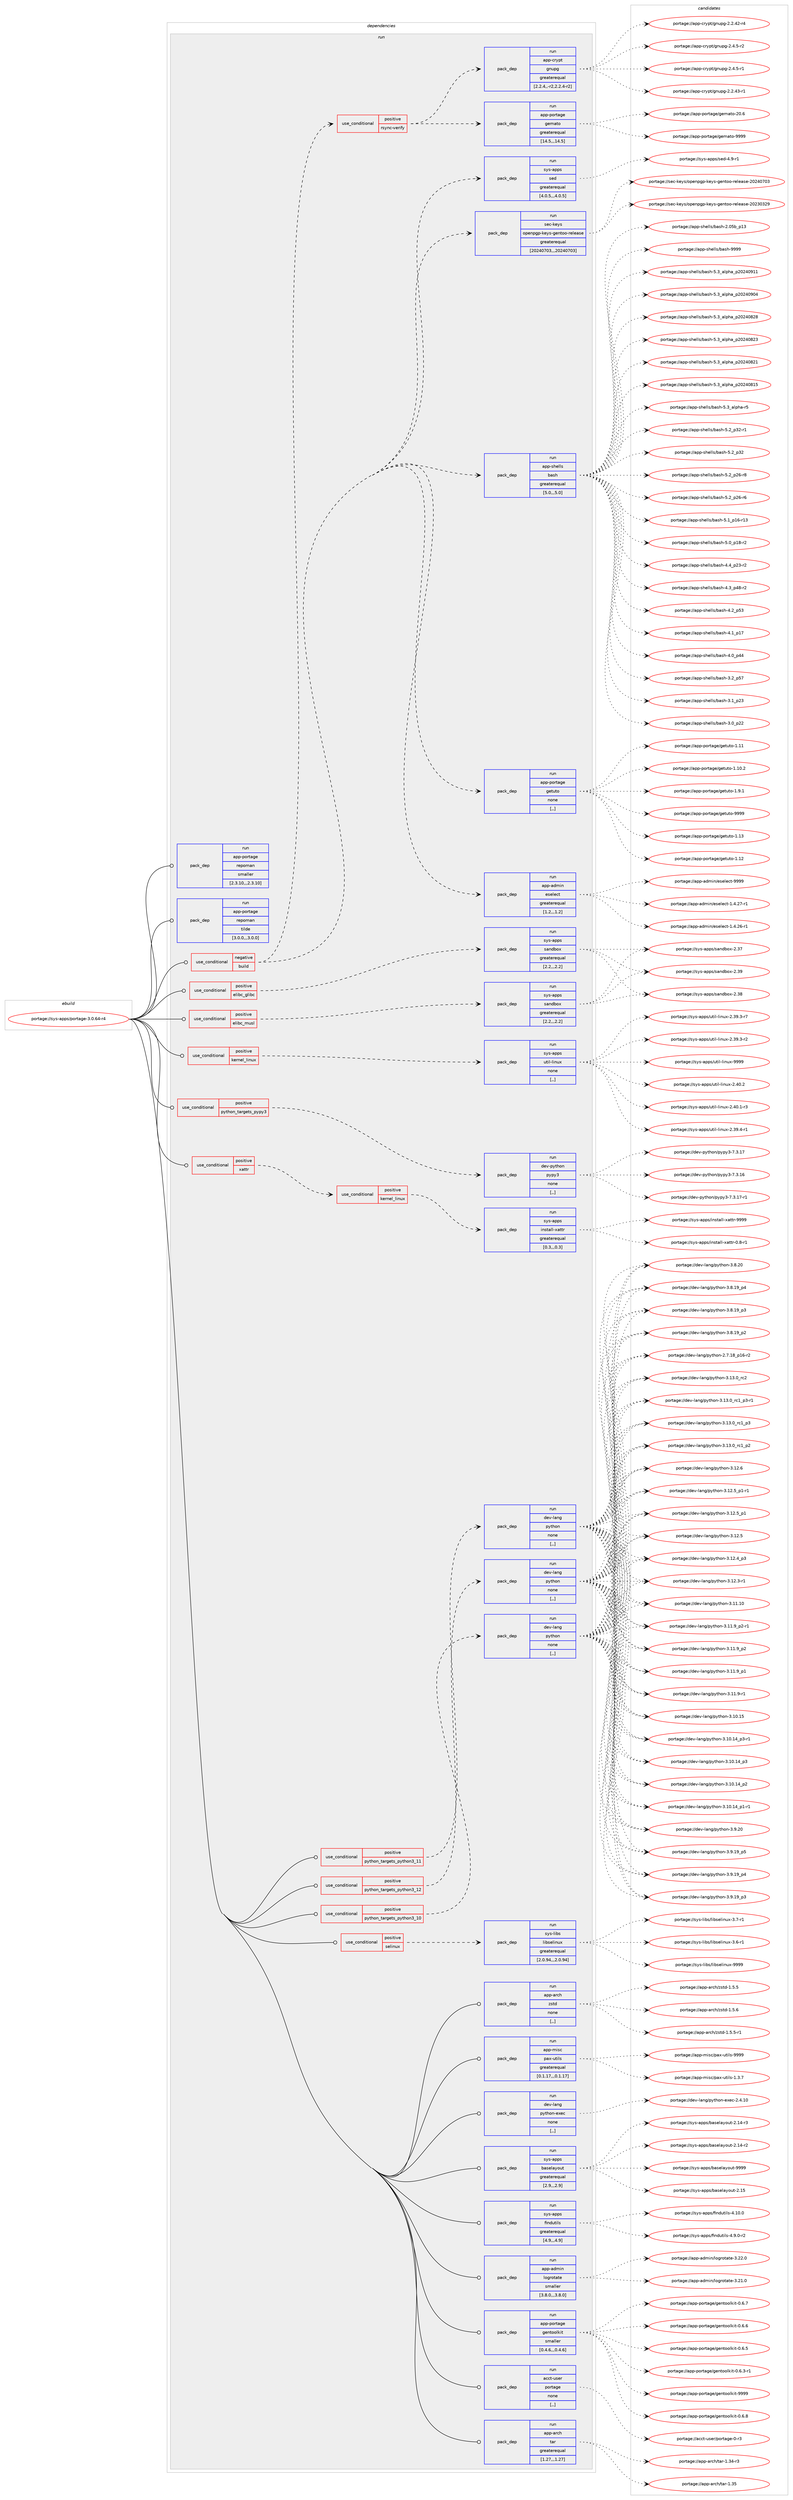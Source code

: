 digraph prolog {

# *************
# Graph options
# *************

newrank=true;
concentrate=true;
compound=true;
graph [rankdir=LR,fontname=Helvetica,fontsize=10,ranksep=1.5];#, ranksep=2.5, nodesep=0.2];
edge  [arrowhead=vee];
node  [fontname=Helvetica,fontsize=10];

# **********
# The ebuild
# **********

subgraph cluster_leftcol {
color=gray;
label=<<i>ebuild</i>>;
id [label="portage://sys-apps/portage-3.0.64-r4", color=red, width=4, href="../sys-apps/portage-3.0.64-r4.svg"];
}

# ****************
# The dependencies
# ****************

subgraph cluster_midcol {
color=gray;
label=<<i>dependencies</i>>;
subgraph cluster_compile {
fillcolor="#eeeeee";
style=filled;
label=<<i>compile</i>>;
}
subgraph cluster_compileandrun {
fillcolor="#eeeeee";
style=filled;
label=<<i>compile and run</i>>;
}
subgraph cluster_run {
fillcolor="#eeeeee";
style=filled;
label=<<i>run</i>>;
subgraph cond7018 {
dependency18655 [label=<<TABLE BORDER="0" CELLBORDER="1" CELLSPACING="0" CELLPADDING="4"><TR><TD ROWSPAN="3" CELLPADDING="10">use_conditional</TD></TR><TR><TD>negative</TD></TR><TR><TD>build</TD></TR></TABLE>>, shape=none, color=red];
subgraph pack11574 {
dependency18656 [label=<<TABLE BORDER="0" CELLBORDER="1" CELLSPACING="0" CELLPADDING="4" WIDTH="220"><TR><TD ROWSPAN="6" CELLPADDING="30">pack_dep</TD></TR><TR><TD WIDTH="110">run</TD></TR><TR><TD>app-admin</TD></TR><TR><TD>eselect</TD></TR><TR><TD>greaterequal</TD></TR><TR><TD>[1.2,,,1.2]</TD></TR></TABLE>>, shape=none, color=blue];
}
dependency18655:e -> dependency18656:w [weight=20,style="dashed",arrowhead="vee"];
subgraph pack11575 {
dependency18657 [label=<<TABLE BORDER="0" CELLBORDER="1" CELLSPACING="0" CELLPADDING="4" WIDTH="220"><TR><TD ROWSPAN="6" CELLPADDING="30">pack_dep</TD></TR><TR><TD WIDTH="110">run</TD></TR><TR><TD>app-portage</TD></TR><TR><TD>getuto</TD></TR><TR><TD>none</TD></TR><TR><TD>[,,]</TD></TR></TABLE>>, shape=none, color=blue];
}
dependency18655:e -> dependency18657:w [weight=20,style="dashed",arrowhead="vee"];
subgraph pack11576 {
dependency18658 [label=<<TABLE BORDER="0" CELLBORDER="1" CELLSPACING="0" CELLPADDING="4" WIDTH="220"><TR><TD ROWSPAN="6" CELLPADDING="30">pack_dep</TD></TR><TR><TD WIDTH="110">run</TD></TR><TR><TD>app-shells</TD></TR><TR><TD>bash</TD></TR><TR><TD>greaterequal</TD></TR><TR><TD>[5.0,,,5.0]</TD></TR></TABLE>>, shape=none, color=blue];
}
dependency18655:e -> dependency18658:w [weight=20,style="dashed",arrowhead="vee"];
subgraph pack11577 {
dependency18659 [label=<<TABLE BORDER="0" CELLBORDER="1" CELLSPACING="0" CELLPADDING="4" WIDTH="220"><TR><TD ROWSPAN="6" CELLPADDING="30">pack_dep</TD></TR><TR><TD WIDTH="110">run</TD></TR><TR><TD>sec-keys</TD></TR><TR><TD>openpgp-keys-gentoo-release</TD></TR><TR><TD>greaterequal</TD></TR><TR><TD>[20240703,,,20240703]</TD></TR></TABLE>>, shape=none, color=blue];
}
dependency18655:e -> dependency18659:w [weight=20,style="dashed",arrowhead="vee"];
subgraph pack11578 {
dependency18660 [label=<<TABLE BORDER="0" CELLBORDER="1" CELLSPACING="0" CELLPADDING="4" WIDTH="220"><TR><TD ROWSPAN="6" CELLPADDING="30">pack_dep</TD></TR><TR><TD WIDTH="110">run</TD></TR><TR><TD>sys-apps</TD></TR><TR><TD>sed</TD></TR><TR><TD>greaterequal</TD></TR><TR><TD>[4.0.5,,,4.0.5]</TD></TR></TABLE>>, shape=none, color=blue];
}
dependency18655:e -> dependency18660:w [weight=20,style="dashed",arrowhead="vee"];
subgraph cond7019 {
dependency18661 [label=<<TABLE BORDER="0" CELLBORDER="1" CELLSPACING="0" CELLPADDING="4"><TR><TD ROWSPAN="3" CELLPADDING="10">use_conditional</TD></TR><TR><TD>positive</TD></TR><TR><TD>rsync-verify</TD></TR></TABLE>>, shape=none, color=red];
subgraph pack11579 {
dependency18662 [label=<<TABLE BORDER="0" CELLBORDER="1" CELLSPACING="0" CELLPADDING="4" WIDTH="220"><TR><TD ROWSPAN="6" CELLPADDING="30">pack_dep</TD></TR><TR><TD WIDTH="110">run</TD></TR><TR><TD>app-crypt</TD></TR><TR><TD>gnupg</TD></TR><TR><TD>greaterequal</TD></TR><TR><TD>[2.2.4,,-r2,2.2.4-r2]</TD></TR></TABLE>>, shape=none, color=blue];
}
dependency18661:e -> dependency18662:w [weight=20,style="dashed",arrowhead="vee"];
subgraph pack11580 {
dependency18663 [label=<<TABLE BORDER="0" CELLBORDER="1" CELLSPACING="0" CELLPADDING="4" WIDTH="220"><TR><TD ROWSPAN="6" CELLPADDING="30">pack_dep</TD></TR><TR><TD WIDTH="110">run</TD></TR><TR><TD>app-portage</TD></TR><TR><TD>gemato</TD></TR><TR><TD>greaterequal</TD></TR><TR><TD>[14.5,,,14.5]</TD></TR></TABLE>>, shape=none, color=blue];
}
dependency18661:e -> dependency18663:w [weight=20,style="dashed",arrowhead="vee"];
}
dependency18655:e -> dependency18661:w [weight=20,style="dashed",arrowhead="vee"];
}
id:e -> dependency18655:w [weight=20,style="solid",arrowhead="odot"];
subgraph cond7020 {
dependency18664 [label=<<TABLE BORDER="0" CELLBORDER="1" CELLSPACING="0" CELLPADDING="4"><TR><TD ROWSPAN="3" CELLPADDING="10">use_conditional</TD></TR><TR><TD>positive</TD></TR><TR><TD>elibc_glibc</TD></TR></TABLE>>, shape=none, color=red];
subgraph pack11581 {
dependency18665 [label=<<TABLE BORDER="0" CELLBORDER="1" CELLSPACING="0" CELLPADDING="4" WIDTH="220"><TR><TD ROWSPAN="6" CELLPADDING="30">pack_dep</TD></TR><TR><TD WIDTH="110">run</TD></TR><TR><TD>sys-apps</TD></TR><TR><TD>sandbox</TD></TR><TR><TD>greaterequal</TD></TR><TR><TD>[2.2,,,2.2]</TD></TR></TABLE>>, shape=none, color=blue];
}
dependency18664:e -> dependency18665:w [weight=20,style="dashed",arrowhead="vee"];
}
id:e -> dependency18664:w [weight=20,style="solid",arrowhead="odot"];
subgraph cond7021 {
dependency18666 [label=<<TABLE BORDER="0" CELLBORDER="1" CELLSPACING="0" CELLPADDING="4"><TR><TD ROWSPAN="3" CELLPADDING="10">use_conditional</TD></TR><TR><TD>positive</TD></TR><TR><TD>elibc_musl</TD></TR></TABLE>>, shape=none, color=red];
subgraph pack11582 {
dependency18667 [label=<<TABLE BORDER="0" CELLBORDER="1" CELLSPACING="0" CELLPADDING="4" WIDTH="220"><TR><TD ROWSPAN="6" CELLPADDING="30">pack_dep</TD></TR><TR><TD WIDTH="110">run</TD></TR><TR><TD>sys-apps</TD></TR><TR><TD>sandbox</TD></TR><TR><TD>greaterequal</TD></TR><TR><TD>[2.2,,,2.2]</TD></TR></TABLE>>, shape=none, color=blue];
}
dependency18666:e -> dependency18667:w [weight=20,style="dashed",arrowhead="vee"];
}
id:e -> dependency18666:w [weight=20,style="solid",arrowhead="odot"];
subgraph cond7022 {
dependency18668 [label=<<TABLE BORDER="0" CELLBORDER="1" CELLSPACING="0" CELLPADDING="4"><TR><TD ROWSPAN="3" CELLPADDING="10">use_conditional</TD></TR><TR><TD>positive</TD></TR><TR><TD>kernel_linux</TD></TR></TABLE>>, shape=none, color=red];
subgraph pack11583 {
dependency18669 [label=<<TABLE BORDER="0" CELLBORDER="1" CELLSPACING="0" CELLPADDING="4" WIDTH="220"><TR><TD ROWSPAN="6" CELLPADDING="30">pack_dep</TD></TR><TR><TD WIDTH="110">run</TD></TR><TR><TD>sys-apps</TD></TR><TR><TD>util-linux</TD></TR><TR><TD>none</TD></TR><TR><TD>[,,]</TD></TR></TABLE>>, shape=none, color=blue];
}
dependency18668:e -> dependency18669:w [weight=20,style="dashed",arrowhead="vee"];
}
id:e -> dependency18668:w [weight=20,style="solid",arrowhead="odot"];
subgraph cond7023 {
dependency18670 [label=<<TABLE BORDER="0" CELLBORDER="1" CELLSPACING="0" CELLPADDING="4"><TR><TD ROWSPAN="3" CELLPADDING="10">use_conditional</TD></TR><TR><TD>positive</TD></TR><TR><TD>python_targets_pypy3</TD></TR></TABLE>>, shape=none, color=red];
subgraph pack11584 {
dependency18671 [label=<<TABLE BORDER="0" CELLBORDER="1" CELLSPACING="0" CELLPADDING="4" WIDTH="220"><TR><TD ROWSPAN="6" CELLPADDING="30">pack_dep</TD></TR><TR><TD WIDTH="110">run</TD></TR><TR><TD>dev-python</TD></TR><TR><TD>pypy3</TD></TR><TR><TD>none</TD></TR><TR><TD>[,,]</TD></TR></TABLE>>, shape=none, color=blue];
}
dependency18670:e -> dependency18671:w [weight=20,style="dashed",arrowhead="vee"];
}
id:e -> dependency18670:w [weight=20,style="solid",arrowhead="odot"];
subgraph cond7024 {
dependency18672 [label=<<TABLE BORDER="0" CELLBORDER="1" CELLSPACING="0" CELLPADDING="4"><TR><TD ROWSPAN="3" CELLPADDING="10">use_conditional</TD></TR><TR><TD>positive</TD></TR><TR><TD>python_targets_python3_10</TD></TR></TABLE>>, shape=none, color=red];
subgraph pack11585 {
dependency18673 [label=<<TABLE BORDER="0" CELLBORDER="1" CELLSPACING="0" CELLPADDING="4" WIDTH="220"><TR><TD ROWSPAN="6" CELLPADDING="30">pack_dep</TD></TR><TR><TD WIDTH="110">run</TD></TR><TR><TD>dev-lang</TD></TR><TR><TD>python</TD></TR><TR><TD>none</TD></TR><TR><TD>[,,]</TD></TR></TABLE>>, shape=none, color=blue];
}
dependency18672:e -> dependency18673:w [weight=20,style="dashed",arrowhead="vee"];
}
id:e -> dependency18672:w [weight=20,style="solid",arrowhead="odot"];
subgraph cond7025 {
dependency18674 [label=<<TABLE BORDER="0" CELLBORDER="1" CELLSPACING="0" CELLPADDING="4"><TR><TD ROWSPAN="3" CELLPADDING="10">use_conditional</TD></TR><TR><TD>positive</TD></TR><TR><TD>python_targets_python3_11</TD></TR></TABLE>>, shape=none, color=red];
subgraph pack11586 {
dependency18675 [label=<<TABLE BORDER="0" CELLBORDER="1" CELLSPACING="0" CELLPADDING="4" WIDTH="220"><TR><TD ROWSPAN="6" CELLPADDING="30">pack_dep</TD></TR><TR><TD WIDTH="110">run</TD></TR><TR><TD>dev-lang</TD></TR><TR><TD>python</TD></TR><TR><TD>none</TD></TR><TR><TD>[,,]</TD></TR></TABLE>>, shape=none, color=blue];
}
dependency18674:e -> dependency18675:w [weight=20,style="dashed",arrowhead="vee"];
}
id:e -> dependency18674:w [weight=20,style="solid",arrowhead="odot"];
subgraph cond7026 {
dependency18676 [label=<<TABLE BORDER="0" CELLBORDER="1" CELLSPACING="0" CELLPADDING="4"><TR><TD ROWSPAN="3" CELLPADDING="10">use_conditional</TD></TR><TR><TD>positive</TD></TR><TR><TD>python_targets_python3_12</TD></TR></TABLE>>, shape=none, color=red];
subgraph pack11587 {
dependency18677 [label=<<TABLE BORDER="0" CELLBORDER="1" CELLSPACING="0" CELLPADDING="4" WIDTH="220"><TR><TD ROWSPAN="6" CELLPADDING="30">pack_dep</TD></TR><TR><TD WIDTH="110">run</TD></TR><TR><TD>dev-lang</TD></TR><TR><TD>python</TD></TR><TR><TD>none</TD></TR><TR><TD>[,,]</TD></TR></TABLE>>, shape=none, color=blue];
}
dependency18676:e -> dependency18677:w [weight=20,style="dashed",arrowhead="vee"];
}
id:e -> dependency18676:w [weight=20,style="solid",arrowhead="odot"];
subgraph cond7027 {
dependency18678 [label=<<TABLE BORDER="0" CELLBORDER="1" CELLSPACING="0" CELLPADDING="4"><TR><TD ROWSPAN="3" CELLPADDING="10">use_conditional</TD></TR><TR><TD>positive</TD></TR><TR><TD>selinux</TD></TR></TABLE>>, shape=none, color=red];
subgraph pack11588 {
dependency18679 [label=<<TABLE BORDER="0" CELLBORDER="1" CELLSPACING="0" CELLPADDING="4" WIDTH="220"><TR><TD ROWSPAN="6" CELLPADDING="30">pack_dep</TD></TR><TR><TD WIDTH="110">run</TD></TR><TR><TD>sys-libs</TD></TR><TR><TD>libselinux</TD></TR><TR><TD>greaterequal</TD></TR><TR><TD>[2.0.94,,,2.0.94]</TD></TR></TABLE>>, shape=none, color=blue];
}
dependency18678:e -> dependency18679:w [weight=20,style="dashed",arrowhead="vee"];
}
id:e -> dependency18678:w [weight=20,style="solid",arrowhead="odot"];
subgraph cond7028 {
dependency18680 [label=<<TABLE BORDER="0" CELLBORDER="1" CELLSPACING="0" CELLPADDING="4"><TR><TD ROWSPAN="3" CELLPADDING="10">use_conditional</TD></TR><TR><TD>positive</TD></TR><TR><TD>xattr</TD></TR></TABLE>>, shape=none, color=red];
subgraph cond7029 {
dependency18681 [label=<<TABLE BORDER="0" CELLBORDER="1" CELLSPACING="0" CELLPADDING="4"><TR><TD ROWSPAN="3" CELLPADDING="10">use_conditional</TD></TR><TR><TD>positive</TD></TR><TR><TD>kernel_linux</TD></TR></TABLE>>, shape=none, color=red];
subgraph pack11589 {
dependency18682 [label=<<TABLE BORDER="0" CELLBORDER="1" CELLSPACING="0" CELLPADDING="4" WIDTH="220"><TR><TD ROWSPAN="6" CELLPADDING="30">pack_dep</TD></TR><TR><TD WIDTH="110">run</TD></TR><TR><TD>sys-apps</TD></TR><TR><TD>install-xattr</TD></TR><TR><TD>greaterequal</TD></TR><TR><TD>[0.3,,,0.3]</TD></TR></TABLE>>, shape=none, color=blue];
}
dependency18681:e -> dependency18682:w [weight=20,style="dashed",arrowhead="vee"];
}
dependency18680:e -> dependency18681:w [weight=20,style="dashed",arrowhead="vee"];
}
id:e -> dependency18680:w [weight=20,style="solid",arrowhead="odot"];
subgraph pack11590 {
dependency18683 [label=<<TABLE BORDER="0" CELLBORDER="1" CELLSPACING="0" CELLPADDING="4" WIDTH="220"><TR><TD ROWSPAN="6" CELLPADDING="30">pack_dep</TD></TR><TR><TD WIDTH="110">run</TD></TR><TR><TD>acct-user</TD></TR><TR><TD>portage</TD></TR><TR><TD>none</TD></TR><TR><TD>[,,]</TD></TR></TABLE>>, shape=none, color=blue];
}
id:e -> dependency18683:w [weight=20,style="solid",arrowhead="odot"];
subgraph pack11591 {
dependency18684 [label=<<TABLE BORDER="0" CELLBORDER="1" CELLSPACING="0" CELLPADDING="4" WIDTH="220"><TR><TD ROWSPAN="6" CELLPADDING="30">pack_dep</TD></TR><TR><TD WIDTH="110">run</TD></TR><TR><TD>app-arch</TD></TR><TR><TD>tar</TD></TR><TR><TD>greaterequal</TD></TR><TR><TD>[1.27,,,1.27]</TD></TR></TABLE>>, shape=none, color=blue];
}
id:e -> dependency18684:w [weight=20,style="solid",arrowhead="odot"];
subgraph pack11592 {
dependency18685 [label=<<TABLE BORDER="0" CELLBORDER="1" CELLSPACING="0" CELLPADDING="4" WIDTH="220"><TR><TD ROWSPAN="6" CELLPADDING="30">pack_dep</TD></TR><TR><TD WIDTH="110">run</TD></TR><TR><TD>app-arch</TD></TR><TR><TD>zstd</TD></TR><TR><TD>none</TD></TR><TR><TD>[,,]</TD></TR></TABLE>>, shape=none, color=blue];
}
id:e -> dependency18685:w [weight=20,style="solid",arrowhead="odot"];
subgraph pack11593 {
dependency18686 [label=<<TABLE BORDER="0" CELLBORDER="1" CELLSPACING="0" CELLPADDING="4" WIDTH="220"><TR><TD ROWSPAN="6" CELLPADDING="30">pack_dep</TD></TR><TR><TD WIDTH="110">run</TD></TR><TR><TD>app-misc</TD></TR><TR><TD>pax-utils</TD></TR><TR><TD>greaterequal</TD></TR><TR><TD>[0.1.17,,,0.1.17]</TD></TR></TABLE>>, shape=none, color=blue];
}
id:e -> dependency18686:w [weight=20,style="solid",arrowhead="odot"];
subgraph pack11594 {
dependency18687 [label=<<TABLE BORDER="0" CELLBORDER="1" CELLSPACING="0" CELLPADDING="4" WIDTH="220"><TR><TD ROWSPAN="6" CELLPADDING="30">pack_dep</TD></TR><TR><TD WIDTH="110">run</TD></TR><TR><TD>dev-lang</TD></TR><TR><TD>python-exec</TD></TR><TR><TD>none</TD></TR><TR><TD>[,,]</TD></TR></TABLE>>, shape=none, color=blue];
}
id:e -> dependency18687:w [weight=20,style="solid",arrowhead="odot"];
subgraph pack11595 {
dependency18688 [label=<<TABLE BORDER="0" CELLBORDER="1" CELLSPACING="0" CELLPADDING="4" WIDTH="220"><TR><TD ROWSPAN="6" CELLPADDING="30">pack_dep</TD></TR><TR><TD WIDTH="110">run</TD></TR><TR><TD>sys-apps</TD></TR><TR><TD>baselayout</TD></TR><TR><TD>greaterequal</TD></TR><TR><TD>[2.9,,,2.9]</TD></TR></TABLE>>, shape=none, color=blue];
}
id:e -> dependency18688:w [weight=20,style="solid",arrowhead="odot"];
subgraph pack11596 {
dependency18689 [label=<<TABLE BORDER="0" CELLBORDER="1" CELLSPACING="0" CELLPADDING="4" WIDTH="220"><TR><TD ROWSPAN="6" CELLPADDING="30">pack_dep</TD></TR><TR><TD WIDTH="110">run</TD></TR><TR><TD>sys-apps</TD></TR><TR><TD>findutils</TD></TR><TR><TD>greaterequal</TD></TR><TR><TD>[4.9,,,4.9]</TD></TR></TABLE>>, shape=none, color=blue];
}
id:e -> dependency18689:w [weight=20,style="solid",arrowhead="odot"];
subgraph pack11597 {
dependency18690 [label=<<TABLE BORDER="0" CELLBORDER="1" CELLSPACING="0" CELLPADDING="4" WIDTH="220"><TR><TD ROWSPAN="6" CELLPADDING="30">pack_dep</TD></TR><TR><TD WIDTH="110">run</TD></TR><TR><TD>app-admin</TD></TR><TR><TD>logrotate</TD></TR><TR><TD>smaller</TD></TR><TR><TD>[3.8.0,,,3.8.0]</TD></TR></TABLE>>, shape=none, color=blue];
}
id:e -> dependency18690:w [weight=20,style="solid",arrowhead="odot"];
subgraph pack11598 {
dependency18691 [label=<<TABLE BORDER="0" CELLBORDER="1" CELLSPACING="0" CELLPADDING="4" WIDTH="220"><TR><TD ROWSPAN="6" CELLPADDING="30">pack_dep</TD></TR><TR><TD WIDTH="110">run</TD></TR><TR><TD>app-portage</TD></TR><TR><TD>gentoolkit</TD></TR><TR><TD>smaller</TD></TR><TR><TD>[0.4.6,,,0.4.6]</TD></TR></TABLE>>, shape=none, color=blue];
}
id:e -> dependency18691:w [weight=20,style="solid",arrowhead="odot"];
subgraph pack11599 {
dependency18692 [label=<<TABLE BORDER="0" CELLBORDER="1" CELLSPACING="0" CELLPADDING="4" WIDTH="220"><TR><TD ROWSPAN="6" CELLPADDING="30">pack_dep</TD></TR><TR><TD WIDTH="110">run</TD></TR><TR><TD>app-portage</TD></TR><TR><TD>repoman</TD></TR><TR><TD>smaller</TD></TR><TR><TD>[2.3.10,,,2.3.10]</TD></TR></TABLE>>, shape=none, color=blue];
}
id:e -> dependency18692:w [weight=20,style="solid",arrowhead="odot"];
subgraph pack11600 {
dependency18693 [label=<<TABLE BORDER="0" CELLBORDER="1" CELLSPACING="0" CELLPADDING="4" WIDTH="220"><TR><TD ROWSPAN="6" CELLPADDING="30">pack_dep</TD></TR><TR><TD WIDTH="110">run</TD></TR><TR><TD>app-portage</TD></TR><TR><TD>repoman</TD></TR><TR><TD>tilde</TD></TR><TR><TD>[3.0.0,,,3.0.0]</TD></TR></TABLE>>, shape=none, color=blue];
}
id:e -> dependency18693:w [weight=20,style="solid",arrowhead="odot"];
}
}

# **************
# The candidates
# **************

subgraph cluster_choices {
rank=same;
color=gray;
label=<<i>candidates</i>>;

subgraph choice11574 {
color=black;
nodesep=1;
choice97112112459710010910511047101115101108101991164557575757 [label="portage://app-admin/eselect-9999", color=red, width=4,href="../app-admin/eselect-9999.svg"];
choice9711211245971001091051104710111510110810199116454946524650554511449 [label="portage://app-admin/eselect-1.4.27-r1", color=red, width=4,href="../app-admin/eselect-1.4.27-r1.svg"];
choice9711211245971001091051104710111510110810199116454946524650544511449 [label="portage://app-admin/eselect-1.4.26-r1", color=red, width=4,href="../app-admin/eselect-1.4.26-r1.svg"];
dependency18656:e -> choice97112112459710010910511047101115101108101991164557575757:w [style=dotted,weight="100"];
dependency18656:e -> choice9711211245971001091051104710111510110810199116454946524650554511449:w [style=dotted,weight="100"];
dependency18656:e -> choice9711211245971001091051104710111510110810199116454946524650544511449:w [style=dotted,weight="100"];
}
subgraph choice11575 {
color=black;
nodesep=1;
choice971121124511211111411697103101471031011161171161114557575757 [label="portage://app-portage/getuto-9999", color=red, width=4,href="../app-portage/getuto-9999.svg"];
choice971121124511211111411697103101471031011161171161114549464951 [label="portage://app-portage/getuto-1.13", color=red, width=4,href="../app-portage/getuto-1.13.svg"];
choice971121124511211111411697103101471031011161171161114549464950 [label="portage://app-portage/getuto-1.12", color=red, width=4,href="../app-portage/getuto-1.12.svg"];
choice971121124511211111411697103101471031011161171161114549464949 [label="portage://app-portage/getuto-1.11", color=red, width=4,href="../app-portage/getuto-1.11.svg"];
choice9711211245112111114116971031014710310111611711611145494649484650 [label="portage://app-portage/getuto-1.10.2", color=red, width=4,href="../app-portage/getuto-1.10.2.svg"];
choice97112112451121111141169710310147103101116117116111454946574649 [label="portage://app-portage/getuto-1.9.1", color=red, width=4,href="../app-portage/getuto-1.9.1.svg"];
dependency18657:e -> choice971121124511211111411697103101471031011161171161114557575757:w [style=dotted,weight="100"];
dependency18657:e -> choice971121124511211111411697103101471031011161171161114549464951:w [style=dotted,weight="100"];
dependency18657:e -> choice971121124511211111411697103101471031011161171161114549464950:w [style=dotted,weight="100"];
dependency18657:e -> choice971121124511211111411697103101471031011161171161114549464949:w [style=dotted,weight="100"];
dependency18657:e -> choice9711211245112111114116971031014710310111611711611145494649484650:w [style=dotted,weight="100"];
dependency18657:e -> choice97112112451121111141169710310147103101116117116111454946574649:w [style=dotted,weight="100"];
}
subgraph choice11576 {
color=black;
nodesep=1;
choice97112112451151041011081081154798971151044557575757 [label="portage://app-shells/bash-9999", color=red, width=4,href="../app-shells/bash-9999.svg"];
choice971121124511510410110810811547989711510445534651959710811210497951125048505248574949 [label="portage://app-shells/bash-5.3_alpha_p20240911", color=red, width=4,href="../app-shells/bash-5.3_alpha_p20240911.svg"];
choice971121124511510410110810811547989711510445534651959710811210497951125048505248574852 [label="portage://app-shells/bash-5.3_alpha_p20240904", color=red, width=4,href="../app-shells/bash-5.3_alpha_p20240904.svg"];
choice971121124511510410110810811547989711510445534651959710811210497951125048505248565056 [label="portage://app-shells/bash-5.3_alpha_p20240828", color=red, width=4,href="../app-shells/bash-5.3_alpha_p20240828.svg"];
choice971121124511510410110810811547989711510445534651959710811210497951125048505248565051 [label="portage://app-shells/bash-5.3_alpha_p20240823", color=red, width=4,href="../app-shells/bash-5.3_alpha_p20240823.svg"];
choice971121124511510410110810811547989711510445534651959710811210497951125048505248565049 [label="portage://app-shells/bash-5.3_alpha_p20240821", color=red, width=4,href="../app-shells/bash-5.3_alpha_p20240821.svg"];
choice971121124511510410110810811547989711510445534651959710811210497951125048505248564953 [label="portage://app-shells/bash-5.3_alpha_p20240815", color=red, width=4,href="../app-shells/bash-5.3_alpha_p20240815.svg"];
choice9711211245115104101108108115479897115104455346519597108112104974511453 [label="portage://app-shells/bash-5.3_alpha-r5", color=red, width=4,href="../app-shells/bash-5.3_alpha-r5.svg"];
choice9711211245115104101108108115479897115104455346509511251504511449 [label="portage://app-shells/bash-5.2_p32-r1", color=red, width=4,href="../app-shells/bash-5.2_p32-r1.svg"];
choice971121124511510410110810811547989711510445534650951125150 [label="portage://app-shells/bash-5.2_p32", color=red, width=4,href="../app-shells/bash-5.2_p32.svg"];
choice9711211245115104101108108115479897115104455346509511250544511456 [label="portage://app-shells/bash-5.2_p26-r8", color=red, width=4,href="../app-shells/bash-5.2_p26-r8.svg"];
choice9711211245115104101108108115479897115104455346509511250544511454 [label="portage://app-shells/bash-5.2_p26-r6", color=red, width=4,href="../app-shells/bash-5.2_p26-r6.svg"];
choice971121124511510410110810811547989711510445534649951124954451144951 [label="portage://app-shells/bash-5.1_p16-r13", color=red, width=4,href="../app-shells/bash-5.1_p16-r13.svg"];
choice9711211245115104101108108115479897115104455346489511249564511450 [label="portage://app-shells/bash-5.0_p18-r2", color=red, width=4,href="../app-shells/bash-5.0_p18-r2.svg"];
choice9711211245115104101108108115479897115104455246529511250514511450 [label="portage://app-shells/bash-4.4_p23-r2", color=red, width=4,href="../app-shells/bash-4.4_p23-r2.svg"];
choice9711211245115104101108108115479897115104455246519511252564511450 [label="portage://app-shells/bash-4.3_p48-r2", color=red, width=4,href="../app-shells/bash-4.3_p48-r2.svg"];
choice971121124511510410110810811547989711510445524650951125351 [label="portage://app-shells/bash-4.2_p53", color=red, width=4,href="../app-shells/bash-4.2_p53.svg"];
choice971121124511510410110810811547989711510445524649951124955 [label="portage://app-shells/bash-4.1_p17", color=red, width=4,href="../app-shells/bash-4.1_p17.svg"];
choice971121124511510410110810811547989711510445524648951125252 [label="portage://app-shells/bash-4.0_p44", color=red, width=4,href="../app-shells/bash-4.0_p44.svg"];
choice971121124511510410110810811547989711510445514650951125355 [label="portage://app-shells/bash-3.2_p57", color=red, width=4,href="../app-shells/bash-3.2_p57.svg"];
choice971121124511510410110810811547989711510445514649951125051 [label="portage://app-shells/bash-3.1_p23", color=red, width=4,href="../app-shells/bash-3.1_p23.svg"];
choice971121124511510410110810811547989711510445514648951125050 [label="portage://app-shells/bash-3.0_p22", color=red, width=4,href="../app-shells/bash-3.0_p22.svg"];
choice9711211245115104101108108115479897115104455046485398951124951 [label="portage://app-shells/bash-2.05b_p13", color=red, width=4,href="../app-shells/bash-2.05b_p13.svg"];
dependency18658:e -> choice97112112451151041011081081154798971151044557575757:w [style=dotted,weight="100"];
dependency18658:e -> choice971121124511510410110810811547989711510445534651959710811210497951125048505248574949:w [style=dotted,weight="100"];
dependency18658:e -> choice971121124511510410110810811547989711510445534651959710811210497951125048505248574852:w [style=dotted,weight="100"];
dependency18658:e -> choice971121124511510410110810811547989711510445534651959710811210497951125048505248565056:w [style=dotted,weight="100"];
dependency18658:e -> choice971121124511510410110810811547989711510445534651959710811210497951125048505248565051:w [style=dotted,weight="100"];
dependency18658:e -> choice971121124511510410110810811547989711510445534651959710811210497951125048505248565049:w [style=dotted,weight="100"];
dependency18658:e -> choice971121124511510410110810811547989711510445534651959710811210497951125048505248564953:w [style=dotted,weight="100"];
dependency18658:e -> choice9711211245115104101108108115479897115104455346519597108112104974511453:w [style=dotted,weight="100"];
dependency18658:e -> choice9711211245115104101108108115479897115104455346509511251504511449:w [style=dotted,weight="100"];
dependency18658:e -> choice971121124511510410110810811547989711510445534650951125150:w [style=dotted,weight="100"];
dependency18658:e -> choice9711211245115104101108108115479897115104455346509511250544511456:w [style=dotted,weight="100"];
dependency18658:e -> choice9711211245115104101108108115479897115104455346509511250544511454:w [style=dotted,weight="100"];
dependency18658:e -> choice971121124511510410110810811547989711510445534649951124954451144951:w [style=dotted,weight="100"];
dependency18658:e -> choice9711211245115104101108108115479897115104455346489511249564511450:w [style=dotted,weight="100"];
dependency18658:e -> choice9711211245115104101108108115479897115104455246529511250514511450:w [style=dotted,weight="100"];
dependency18658:e -> choice9711211245115104101108108115479897115104455246519511252564511450:w [style=dotted,weight="100"];
dependency18658:e -> choice971121124511510410110810811547989711510445524650951125351:w [style=dotted,weight="100"];
dependency18658:e -> choice971121124511510410110810811547989711510445524649951124955:w [style=dotted,weight="100"];
dependency18658:e -> choice971121124511510410110810811547989711510445524648951125252:w [style=dotted,weight="100"];
dependency18658:e -> choice971121124511510410110810811547989711510445514650951125355:w [style=dotted,weight="100"];
dependency18658:e -> choice971121124511510410110810811547989711510445514649951125051:w [style=dotted,weight="100"];
dependency18658:e -> choice971121124511510410110810811547989711510445514648951125050:w [style=dotted,weight="100"];
dependency18658:e -> choice9711211245115104101108108115479897115104455046485398951124951:w [style=dotted,weight="100"];
}
subgraph choice11577 {
color=black;
nodesep=1;
choice11510199451071011211154711111210111011210311245107101121115451031011101161111114511410110810197115101455048505248554851 [label="portage://sec-keys/openpgp-keys-gentoo-release-20240703", color=red, width=4,href="../sec-keys/openpgp-keys-gentoo-release-20240703.svg"];
choice11510199451071011211154711111210111011210311245107101121115451031011101161111114511410110810197115101455048505148515057 [label="portage://sec-keys/openpgp-keys-gentoo-release-20230329", color=red, width=4,href="../sec-keys/openpgp-keys-gentoo-release-20230329.svg"];
dependency18659:e -> choice11510199451071011211154711111210111011210311245107101121115451031011101161111114511410110810197115101455048505248554851:w [style=dotted,weight="100"];
dependency18659:e -> choice11510199451071011211154711111210111011210311245107101121115451031011101161111114511410110810197115101455048505148515057:w [style=dotted,weight="100"];
}
subgraph choice11578 {
color=black;
nodesep=1;
choice115121115459711211211547115101100455246574511449 [label="portage://sys-apps/sed-4.9-r1", color=red, width=4,href="../sys-apps/sed-4.9-r1.svg"];
dependency18660:e -> choice115121115459711211211547115101100455246574511449:w [style=dotted,weight="100"];
}
subgraph choice11579 {
color=black;
nodesep=1;
choice971121124599114121112116471031101171121034550465246534511450 [label="portage://app-crypt/gnupg-2.4.5-r2", color=red, width=4,href="../app-crypt/gnupg-2.4.5-r2.svg"];
choice971121124599114121112116471031101171121034550465246534511449 [label="portage://app-crypt/gnupg-2.4.5-r1", color=red, width=4,href="../app-crypt/gnupg-2.4.5-r1.svg"];
choice97112112459911412111211647103110117112103455046504652514511449 [label="portage://app-crypt/gnupg-2.2.43-r1", color=red, width=4,href="../app-crypt/gnupg-2.2.43-r1.svg"];
choice97112112459911412111211647103110117112103455046504652504511452 [label="portage://app-crypt/gnupg-2.2.42-r4", color=red, width=4,href="../app-crypt/gnupg-2.2.42-r4.svg"];
dependency18662:e -> choice971121124599114121112116471031101171121034550465246534511450:w [style=dotted,weight="100"];
dependency18662:e -> choice971121124599114121112116471031101171121034550465246534511449:w [style=dotted,weight="100"];
dependency18662:e -> choice97112112459911412111211647103110117112103455046504652514511449:w [style=dotted,weight="100"];
dependency18662:e -> choice97112112459911412111211647103110117112103455046504652504511452:w [style=dotted,weight="100"];
}
subgraph choice11580 {
color=black;
nodesep=1;
choice97112112451121111141169710310147103101109971161114557575757 [label="portage://app-portage/gemato-9999", color=red, width=4,href="../app-portage/gemato-9999.svg"];
choice97112112451121111141169710310147103101109971161114550484654 [label="portage://app-portage/gemato-20.6", color=red, width=4,href="../app-portage/gemato-20.6.svg"];
dependency18663:e -> choice97112112451121111141169710310147103101109971161114557575757:w [style=dotted,weight="100"];
dependency18663:e -> choice97112112451121111141169710310147103101109971161114550484654:w [style=dotted,weight="100"];
}
subgraph choice11581 {
color=black;
nodesep=1;
choice11512111545971121121154711597110100981111204550465157 [label="portage://sys-apps/sandbox-2.39", color=red, width=4,href="../sys-apps/sandbox-2.39.svg"];
choice11512111545971121121154711597110100981111204550465156 [label="portage://sys-apps/sandbox-2.38", color=red, width=4,href="../sys-apps/sandbox-2.38.svg"];
choice11512111545971121121154711597110100981111204550465155 [label="portage://sys-apps/sandbox-2.37", color=red, width=4,href="../sys-apps/sandbox-2.37.svg"];
dependency18665:e -> choice11512111545971121121154711597110100981111204550465157:w [style=dotted,weight="100"];
dependency18665:e -> choice11512111545971121121154711597110100981111204550465156:w [style=dotted,weight="100"];
dependency18665:e -> choice11512111545971121121154711597110100981111204550465155:w [style=dotted,weight="100"];
}
subgraph choice11582 {
color=black;
nodesep=1;
choice11512111545971121121154711597110100981111204550465157 [label="portage://sys-apps/sandbox-2.39", color=red, width=4,href="../sys-apps/sandbox-2.39.svg"];
choice11512111545971121121154711597110100981111204550465156 [label="portage://sys-apps/sandbox-2.38", color=red, width=4,href="../sys-apps/sandbox-2.38.svg"];
choice11512111545971121121154711597110100981111204550465155 [label="portage://sys-apps/sandbox-2.37", color=red, width=4,href="../sys-apps/sandbox-2.37.svg"];
dependency18667:e -> choice11512111545971121121154711597110100981111204550465157:w [style=dotted,weight="100"];
dependency18667:e -> choice11512111545971121121154711597110100981111204550465156:w [style=dotted,weight="100"];
dependency18667:e -> choice11512111545971121121154711597110100981111204550465155:w [style=dotted,weight="100"];
}
subgraph choice11583 {
color=black;
nodesep=1;
choice115121115459711211211547117116105108451081051101171204557575757 [label="portage://sys-apps/util-linux-9999", color=red, width=4,href="../sys-apps/util-linux-9999.svg"];
choice1151211154597112112115471171161051084510810511011712045504652484650 [label="portage://sys-apps/util-linux-2.40.2", color=red, width=4,href="../sys-apps/util-linux-2.40.2.svg"];
choice11512111545971121121154711711610510845108105110117120455046524846494511451 [label="portage://sys-apps/util-linux-2.40.1-r3", color=red, width=4,href="../sys-apps/util-linux-2.40.1-r3.svg"];
choice11512111545971121121154711711610510845108105110117120455046515746524511449 [label="portage://sys-apps/util-linux-2.39.4-r1", color=red, width=4,href="../sys-apps/util-linux-2.39.4-r1.svg"];
choice11512111545971121121154711711610510845108105110117120455046515746514511455 [label="portage://sys-apps/util-linux-2.39.3-r7", color=red, width=4,href="../sys-apps/util-linux-2.39.3-r7.svg"];
choice11512111545971121121154711711610510845108105110117120455046515746514511450 [label="portage://sys-apps/util-linux-2.39.3-r2", color=red, width=4,href="../sys-apps/util-linux-2.39.3-r2.svg"];
dependency18669:e -> choice115121115459711211211547117116105108451081051101171204557575757:w [style=dotted,weight="100"];
dependency18669:e -> choice1151211154597112112115471171161051084510810511011712045504652484650:w [style=dotted,weight="100"];
dependency18669:e -> choice11512111545971121121154711711610510845108105110117120455046524846494511451:w [style=dotted,weight="100"];
dependency18669:e -> choice11512111545971121121154711711610510845108105110117120455046515746524511449:w [style=dotted,weight="100"];
dependency18669:e -> choice11512111545971121121154711711610510845108105110117120455046515746514511455:w [style=dotted,weight="100"];
dependency18669:e -> choice11512111545971121121154711711610510845108105110117120455046515746514511450:w [style=dotted,weight="100"];
}
subgraph choice11584 {
color=black;
nodesep=1;
choice100101118451121211161041111104711212111212151455546514649554511449 [label="portage://dev-python/pypy3-7.3.17-r1", color=red, width=4,href="../dev-python/pypy3-7.3.17-r1.svg"];
choice10010111845112121116104111110471121211121215145554651464955 [label="portage://dev-python/pypy3-7.3.17", color=red, width=4,href="../dev-python/pypy3-7.3.17.svg"];
choice10010111845112121116104111110471121211121215145554651464954 [label="portage://dev-python/pypy3-7.3.16", color=red, width=4,href="../dev-python/pypy3-7.3.16.svg"];
dependency18671:e -> choice100101118451121211161041111104711212111212151455546514649554511449:w [style=dotted,weight="100"];
dependency18671:e -> choice10010111845112121116104111110471121211121215145554651464955:w [style=dotted,weight="100"];
dependency18671:e -> choice10010111845112121116104111110471121211121215145554651464954:w [style=dotted,weight="100"];
}
subgraph choice11585 {
color=black;
nodesep=1;
choice10010111845108971101034711212111610411111045514649514648951149950 [label="portage://dev-lang/python-3.13.0_rc2", color=red, width=4,href="../dev-lang/python-3.13.0_rc2.svg"];
choice1001011184510897110103471121211161041111104551464951464895114994995112514511449 [label="portage://dev-lang/python-3.13.0_rc1_p3-r1", color=red, width=4,href="../dev-lang/python-3.13.0_rc1_p3-r1.svg"];
choice100101118451089711010347112121116104111110455146495146489511499499511251 [label="portage://dev-lang/python-3.13.0_rc1_p3", color=red, width=4,href="../dev-lang/python-3.13.0_rc1_p3.svg"];
choice100101118451089711010347112121116104111110455146495146489511499499511250 [label="portage://dev-lang/python-3.13.0_rc1_p2", color=red, width=4,href="../dev-lang/python-3.13.0_rc1_p2.svg"];
choice10010111845108971101034711212111610411111045514649504654 [label="portage://dev-lang/python-3.12.6", color=red, width=4,href="../dev-lang/python-3.12.6.svg"];
choice1001011184510897110103471121211161041111104551464950465395112494511449 [label="portage://dev-lang/python-3.12.5_p1-r1", color=red, width=4,href="../dev-lang/python-3.12.5_p1-r1.svg"];
choice100101118451089711010347112121116104111110455146495046539511249 [label="portage://dev-lang/python-3.12.5_p1", color=red, width=4,href="../dev-lang/python-3.12.5_p1.svg"];
choice10010111845108971101034711212111610411111045514649504653 [label="portage://dev-lang/python-3.12.5", color=red, width=4,href="../dev-lang/python-3.12.5.svg"];
choice100101118451089711010347112121116104111110455146495046529511251 [label="portage://dev-lang/python-3.12.4_p3", color=red, width=4,href="../dev-lang/python-3.12.4_p3.svg"];
choice100101118451089711010347112121116104111110455146495046514511449 [label="portage://dev-lang/python-3.12.3-r1", color=red, width=4,href="../dev-lang/python-3.12.3-r1.svg"];
choice1001011184510897110103471121211161041111104551464949464948 [label="portage://dev-lang/python-3.11.10", color=red, width=4,href="../dev-lang/python-3.11.10.svg"];
choice1001011184510897110103471121211161041111104551464949465795112504511449 [label="portage://dev-lang/python-3.11.9_p2-r1", color=red, width=4,href="../dev-lang/python-3.11.9_p2-r1.svg"];
choice100101118451089711010347112121116104111110455146494946579511250 [label="portage://dev-lang/python-3.11.9_p2", color=red, width=4,href="../dev-lang/python-3.11.9_p2.svg"];
choice100101118451089711010347112121116104111110455146494946579511249 [label="portage://dev-lang/python-3.11.9_p1", color=red, width=4,href="../dev-lang/python-3.11.9_p1.svg"];
choice100101118451089711010347112121116104111110455146494946574511449 [label="portage://dev-lang/python-3.11.9-r1", color=red, width=4,href="../dev-lang/python-3.11.9-r1.svg"];
choice1001011184510897110103471121211161041111104551464948464953 [label="portage://dev-lang/python-3.10.15", color=red, width=4,href="../dev-lang/python-3.10.15.svg"];
choice100101118451089711010347112121116104111110455146494846495295112514511449 [label="portage://dev-lang/python-3.10.14_p3-r1", color=red, width=4,href="../dev-lang/python-3.10.14_p3-r1.svg"];
choice10010111845108971101034711212111610411111045514649484649529511251 [label="portage://dev-lang/python-3.10.14_p3", color=red, width=4,href="../dev-lang/python-3.10.14_p3.svg"];
choice10010111845108971101034711212111610411111045514649484649529511250 [label="portage://dev-lang/python-3.10.14_p2", color=red, width=4,href="../dev-lang/python-3.10.14_p2.svg"];
choice100101118451089711010347112121116104111110455146494846495295112494511449 [label="portage://dev-lang/python-3.10.14_p1-r1", color=red, width=4,href="../dev-lang/python-3.10.14_p1-r1.svg"];
choice10010111845108971101034711212111610411111045514657465048 [label="portage://dev-lang/python-3.9.20", color=red, width=4,href="../dev-lang/python-3.9.20.svg"];
choice100101118451089711010347112121116104111110455146574649579511253 [label="portage://dev-lang/python-3.9.19_p5", color=red, width=4,href="../dev-lang/python-3.9.19_p5.svg"];
choice100101118451089711010347112121116104111110455146574649579511252 [label="portage://dev-lang/python-3.9.19_p4", color=red, width=4,href="../dev-lang/python-3.9.19_p4.svg"];
choice100101118451089711010347112121116104111110455146574649579511251 [label="portage://dev-lang/python-3.9.19_p3", color=red, width=4,href="../dev-lang/python-3.9.19_p3.svg"];
choice10010111845108971101034711212111610411111045514656465048 [label="portage://dev-lang/python-3.8.20", color=red, width=4,href="../dev-lang/python-3.8.20.svg"];
choice100101118451089711010347112121116104111110455146564649579511252 [label="portage://dev-lang/python-3.8.19_p4", color=red, width=4,href="../dev-lang/python-3.8.19_p4.svg"];
choice100101118451089711010347112121116104111110455146564649579511251 [label="portage://dev-lang/python-3.8.19_p3", color=red, width=4,href="../dev-lang/python-3.8.19_p3.svg"];
choice100101118451089711010347112121116104111110455146564649579511250 [label="portage://dev-lang/python-3.8.19_p2", color=red, width=4,href="../dev-lang/python-3.8.19_p2.svg"];
choice100101118451089711010347112121116104111110455046554649569511249544511450 [label="portage://dev-lang/python-2.7.18_p16-r2", color=red, width=4,href="../dev-lang/python-2.7.18_p16-r2.svg"];
dependency18673:e -> choice10010111845108971101034711212111610411111045514649514648951149950:w [style=dotted,weight="100"];
dependency18673:e -> choice1001011184510897110103471121211161041111104551464951464895114994995112514511449:w [style=dotted,weight="100"];
dependency18673:e -> choice100101118451089711010347112121116104111110455146495146489511499499511251:w [style=dotted,weight="100"];
dependency18673:e -> choice100101118451089711010347112121116104111110455146495146489511499499511250:w [style=dotted,weight="100"];
dependency18673:e -> choice10010111845108971101034711212111610411111045514649504654:w [style=dotted,weight="100"];
dependency18673:e -> choice1001011184510897110103471121211161041111104551464950465395112494511449:w [style=dotted,weight="100"];
dependency18673:e -> choice100101118451089711010347112121116104111110455146495046539511249:w [style=dotted,weight="100"];
dependency18673:e -> choice10010111845108971101034711212111610411111045514649504653:w [style=dotted,weight="100"];
dependency18673:e -> choice100101118451089711010347112121116104111110455146495046529511251:w [style=dotted,weight="100"];
dependency18673:e -> choice100101118451089711010347112121116104111110455146495046514511449:w [style=dotted,weight="100"];
dependency18673:e -> choice1001011184510897110103471121211161041111104551464949464948:w [style=dotted,weight="100"];
dependency18673:e -> choice1001011184510897110103471121211161041111104551464949465795112504511449:w [style=dotted,weight="100"];
dependency18673:e -> choice100101118451089711010347112121116104111110455146494946579511250:w [style=dotted,weight="100"];
dependency18673:e -> choice100101118451089711010347112121116104111110455146494946579511249:w [style=dotted,weight="100"];
dependency18673:e -> choice100101118451089711010347112121116104111110455146494946574511449:w [style=dotted,weight="100"];
dependency18673:e -> choice1001011184510897110103471121211161041111104551464948464953:w [style=dotted,weight="100"];
dependency18673:e -> choice100101118451089711010347112121116104111110455146494846495295112514511449:w [style=dotted,weight="100"];
dependency18673:e -> choice10010111845108971101034711212111610411111045514649484649529511251:w [style=dotted,weight="100"];
dependency18673:e -> choice10010111845108971101034711212111610411111045514649484649529511250:w [style=dotted,weight="100"];
dependency18673:e -> choice100101118451089711010347112121116104111110455146494846495295112494511449:w [style=dotted,weight="100"];
dependency18673:e -> choice10010111845108971101034711212111610411111045514657465048:w [style=dotted,weight="100"];
dependency18673:e -> choice100101118451089711010347112121116104111110455146574649579511253:w [style=dotted,weight="100"];
dependency18673:e -> choice100101118451089711010347112121116104111110455146574649579511252:w [style=dotted,weight="100"];
dependency18673:e -> choice100101118451089711010347112121116104111110455146574649579511251:w [style=dotted,weight="100"];
dependency18673:e -> choice10010111845108971101034711212111610411111045514656465048:w [style=dotted,weight="100"];
dependency18673:e -> choice100101118451089711010347112121116104111110455146564649579511252:w [style=dotted,weight="100"];
dependency18673:e -> choice100101118451089711010347112121116104111110455146564649579511251:w [style=dotted,weight="100"];
dependency18673:e -> choice100101118451089711010347112121116104111110455146564649579511250:w [style=dotted,weight="100"];
dependency18673:e -> choice100101118451089711010347112121116104111110455046554649569511249544511450:w [style=dotted,weight="100"];
}
subgraph choice11586 {
color=black;
nodesep=1;
choice10010111845108971101034711212111610411111045514649514648951149950 [label="portage://dev-lang/python-3.13.0_rc2", color=red, width=4,href="../dev-lang/python-3.13.0_rc2.svg"];
choice1001011184510897110103471121211161041111104551464951464895114994995112514511449 [label="portage://dev-lang/python-3.13.0_rc1_p3-r1", color=red, width=4,href="../dev-lang/python-3.13.0_rc1_p3-r1.svg"];
choice100101118451089711010347112121116104111110455146495146489511499499511251 [label="portage://dev-lang/python-3.13.0_rc1_p3", color=red, width=4,href="../dev-lang/python-3.13.0_rc1_p3.svg"];
choice100101118451089711010347112121116104111110455146495146489511499499511250 [label="portage://dev-lang/python-3.13.0_rc1_p2", color=red, width=4,href="../dev-lang/python-3.13.0_rc1_p2.svg"];
choice10010111845108971101034711212111610411111045514649504654 [label="portage://dev-lang/python-3.12.6", color=red, width=4,href="../dev-lang/python-3.12.6.svg"];
choice1001011184510897110103471121211161041111104551464950465395112494511449 [label="portage://dev-lang/python-3.12.5_p1-r1", color=red, width=4,href="../dev-lang/python-3.12.5_p1-r1.svg"];
choice100101118451089711010347112121116104111110455146495046539511249 [label="portage://dev-lang/python-3.12.5_p1", color=red, width=4,href="../dev-lang/python-3.12.5_p1.svg"];
choice10010111845108971101034711212111610411111045514649504653 [label="portage://dev-lang/python-3.12.5", color=red, width=4,href="../dev-lang/python-3.12.5.svg"];
choice100101118451089711010347112121116104111110455146495046529511251 [label="portage://dev-lang/python-3.12.4_p3", color=red, width=4,href="../dev-lang/python-3.12.4_p3.svg"];
choice100101118451089711010347112121116104111110455146495046514511449 [label="portage://dev-lang/python-3.12.3-r1", color=red, width=4,href="../dev-lang/python-3.12.3-r1.svg"];
choice1001011184510897110103471121211161041111104551464949464948 [label="portage://dev-lang/python-3.11.10", color=red, width=4,href="../dev-lang/python-3.11.10.svg"];
choice1001011184510897110103471121211161041111104551464949465795112504511449 [label="portage://dev-lang/python-3.11.9_p2-r1", color=red, width=4,href="../dev-lang/python-3.11.9_p2-r1.svg"];
choice100101118451089711010347112121116104111110455146494946579511250 [label="portage://dev-lang/python-3.11.9_p2", color=red, width=4,href="../dev-lang/python-3.11.9_p2.svg"];
choice100101118451089711010347112121116104111110455146494946579511249 [label="portage://dev-lang/python-3.11.9_p1", color=red, width=4,href="../dev-lang/python-3.11.9_p1.svg"];
choice100101118451089711010347112121116104111110455146494946574511449 [label="portage://dev-lang/python-3.11.9-r1", color=red, width=4,href="../dev-lang/python-3.11.9-r1.svg"];
choice1001011184510897110103471121211161041111104551464948464953 [label="portage://dev-lang/python-3.10.15", color=red, width=4,href="../dev-lang/python-3.10.15.svg"];
choice100101118451089711010347112121116104111110455146494846495295112514511449 [label="portage://dev-lang/python-3.10.14_p3-r1", color=red, width=4,href="../dev-lang/python-3.10.14_p3-r1.svg"];
choice10010111845108971101034711212111610411111045514649484649529511251 [label="portage://dev-lang/python-3.10.14_p3", color=red, width=4,href="../dev-lang/python-3.10.14_p3.svg"];
choice10010111845108971101034711212111610411111045514649484649529511250 [label="portage://dev-lang/python-3.10.14_p2", color=red, width=4,href="../dev-lang/python-3.10.14_p2.svg"];
choice100101118451089711010347112121116104111110455146494846495295112494511449 [label="portage://dev-lang/python-3.10.14_p1-r1", color=red, width=4,href="../dev-lang/python-3.10.14_p1-r1.svg"];
choice10010111845108971101034711212111610411111045514657465048 [label="portage://dev-lang/python-3.9.20", color=red, width=4,href="../dev-lang/python-3.9.20.svg"];
choice100101118451089711010347112121116104111110455146574649579511253 [label="portage://dev-lang/python-3.9.19_p5", color=red, width=4,href="../dev-lang/python-3.9.19_p5.svg"];
choice100101118451089711010347112121116104111110455146574649579511252 [label="portage://dev-lang/python-3.9.19_p4", color=red, width=4,href="../dev-lang/python-3.9.19_p4.svg"];
choice100101118451089711010347112121116104111110455146574649579511251 [label="portage://dev-lang/python-3.9.19_p3", color=red, width=4,href="../dev-lang/python-3.9.19_p3.svg"];
choice10010111845108971101034711212111610411111045514656465048 [label="portage://dev-lang/python-3.8.20", color=red, width=4,href="../dev-lang/python-3.8.20.svg"];
choice100101118451089711010347112121116104111110455146564649579511252 [label="portage://dev-lang/python-3.8.19_p4", color=red, width=4,href="../dev-lang/python-3.8.19_p4.svg"];
choice100101118451089711010347112121116104111110455146564649579511251 [label="portage://dev-lang/python-3.8.19_p3", color=red, width=4,href="../dev-lang/python-3.8.19_p3.svg"];
choice100101118451089711010347112121116104111110455146564649579511250 [label="portage://dev-lang/python-3.8.19_p2", color=red, width=4,href="../dev-lang/python-3.8.19_p2.svg"];
choice100101118451089711010347112121116104111110455046554649569511249544511450 [label="portage://dev-lang/python-2.7.18_p16-r2", color=red, width=4,href="../dev-lang/python-2.7.18_p16-r2.svg"];
dependency18675:e -> choice10010111845108971101034711212111610411111045514649514648951149950:w [style=dotted,weight="100"];
dependency18675:e -> choice1001011184510897110103471121211161041111104551464951464895114994995112514511449:w [style=dotted,weight="100"];
dependency18675:e -> choice100101118451089711010347112121116104111110455146495146489511499499511251:w [style=dotted,weight="100"];
dependency18675:e -> choice100101118451089711010347112121116104111110455146495146489511499499511250:w [style=dotted,weight="100"];
dependency18675:e -> choice10010111845108971101034711212111610411111045514649504654:w [style=dotted,weight="100"];
dependency18675:e -> choice1001011184510897110103471121211161041111104551464950465395112494511449:w [style=dotted,weight="100"];
dependency18675:e -> choice100101118451089711010347112121116104111110455146495046539511249:w [style=dotted,weight="100"];
dependency18675:e -> choice10010111845108971101034711212111610411111045514649504653:w [style=dotted,weight="100"];
dependency18675:e -> choice100101118451089711010347112121116104111110455146495046529511251:w [style=dotted,weight="100"];
dependency18675:e -> choice100101118451089711010347112121116104111110455146495046514511449:w [style=dotted,weight="100"];
dependency18675:e -> choice1001011184510897110103471121211161041111104551464949464948:w [style=dotted,weight="100"];
dependency18675:e -> choice1001011184510897110103471121211161041111104551464949465795112504511449:w [style=dotted,weight="100"];
dependency18675:e -> choice100101118451089711010347112121116104111110455146494946579511250:w [style=dotted,weight="100"];
dependency18675:e -> choice100101118451089711010347112121116104111110455146494946579511249:w [style=dotted,weight="100"];
dependency18675:e -> choice100101118451089711010347112121116104111110455146494946574511449:w [style=dotted,weight="100"];
dependency18675:e -> choice1001011184510897110103471121211161041111104551464948464953:w [style=dotted,weight="100"];
dependency18675:e -> choice100101118451089711010347112121116104111110455146494846495295112514511449:w [style=dotted,weight="100"];
dependency18675:e -> choice10010111845108971101034711212111610411111045514649484649529511251:w [style=dotted,weight="100"];
dependency18675:e -> choice10010111845108971101034711212111610411111045514649484649529511250:w [style=dotted,weight="100"];
dependency18675:e -> choice100101118451089711010347112121116104111110455146494846495295112494511449:w [style=dotted,weight="100"];
dependency18675:e -> choice10010111845108971101034711212111610411111045514657465048:w [style=dotted,weight="100"];
dependency18675:e -> choice100101118451089711010347112121116104111110455146574649579511253:w [style=dotted,weight="100"];
dependency18675:e -> choice100101118451089711010347112121116104111110455146574649579511252:w [style=dotted,weight="100"];
dependency18675:e -> choice100101118451089711010347112121116104111110455146574649579511251:w [style=dotted,weight="100"];
dependency18675:e -> choice10010111845108971101034711212111610411111045514656465048:w [style=dotted,weight="100"];
dependency18675:e -> choice100101118451089711010347112121116104111110455146564649579511252:w [style=dotted,weight="100"];
dependency18675:e -> choice100101118451089711010347112121116104111110455146564649579511251:w [style=dotted,weight="100"];
dependency18675:e -> choice100101118451089711010347112121116104111110455146564649579511250:w [style=dotted,weight="100"];
dependency18675:e -> choice100101118451089711010347112121116104111110455046554649569511249544511450:w [style=dotted,weight="100"];
}
subgraph choice11587 {
color=black;
nodesep=1;
choice10010111845108971101034711212111610411111045514649514648951149950 [label="portage://dev-lang/python-3.13.0_rc2", color=red, width=4,href="../dev-lang/python-3.13.0_rc2.svg"];
choice1001011184510897110103471121211161041111104551464951464895114994995112514511449 [label="portage://dev-lang/python-3.13.0_rc1_p3-r1", color=red, width=4,href="../dev-lang/python-3.13.0_rc1_p3-r1.svg"];
choice100101118451089711010347112121116104111110455146495146489511499499511251 [label="portage://dev-lang/python-3.13.0_rc1_p3", color=red, width=4,href="../dev-lang/python-3.13.0_rc1_p3.svg"];
choice100101118451089711010347112121116104111110455146495146489511499499511250 [label="portage://dev-lang/python-3.13.0_rc1_p2", color=red, width=4,href="../dev-lang/python-3.13.0_rc1_p2.svg"];
choice10010111845108971101034711212111610411111045514649504654 [label="portage://dev-lang/python-3.12.6", color=red, width=4,href="../dev-lang/python-3.12.6.svg"];
choice1001011184510897110103471121211161041111104551464950465395112494511449 [label="portage://dev-lang/python-3.12.5_p1-r1", color=red, width=4,href="../dev-lang/python-3.12.5_p1-r1.svg"];
choice100101118451089711010347112121116104111110455146495046539511249 [label="portage://dev-lang/python-3.12.5_p1", color=red, width=4,href="../dev-lang/python-3.12.5_p1.svg"];
choice10010111845108971101034711212111610411111045514649504653 [label="portage://dev-lang/python-3.12.5", color=red, width=4,href="../dev-lang/python-3.12.5.svg"];
choice100101118451089711010347112121116104111110455146495046529511251 [label="portage://dev-lang/python-3.12.4_p3", color=red, width=4,href="../dev-lang/python-3.12.4_p3.svg"];
choice100101118451089711010347112121116104111110455146495046514511449 [label="portage://dev-lang/python-3.12.3-r1", color=red, width=4,href="../dev-lang/python-3.12.3-r1.svg"];
choice1001011184510897110103471121211161041111104551464949464948 [label="portage://dev-lang/python-3.11.10", color=red, width=4,href="../dev-lang/python-3.11.10.svg"];
choice1001011184510897110103471121211161041111104551464949465795112504511449 [label="portage://dev-lang/python-3.11.9_p2-r1", color=red, width=4,href="../dev-lang/python-3.11.9_p2-r1.svg"];
choice100101118451089711010347112121116104111110455146494946579511250 [label="portage://dev-lang/python-3.11.9_p2", color=red, width=4,href="../dev-lang/python-3.11.9_p2.svg"];
choice100101118451089711010347112121116104111110455146494946579511249 [label="portage://dev-lang/python-3.11.9_p1", color=red, width=4,href="../dev-lang/python-3.11.9_p1.svg"];
choice100101118451089711010347112121116104111110455146494946574511449 [label="portage://dev-lang/python-3.11.9-r1", color=red, width=4,href="../dev-lang/python-3.11.9-r1.svg"];
choice1001011184510897110103471121211161041111104551464948464953 [label="portage://dev-lang/python-3.10.15", color=red, width=4,href="../dev-lang/python-3.10.15.svg"];
choice100101118451089711010347112121116104111110455146494846495295112514511449 [label="portage://dev-lang/python-3.10.14_p3-r1", color=red, width=4,href="../dev-lang/python-3.10.14_p3-r1.svg"];
choice10010111845108971101034711212111610411111045514649484649529511251 [label="portage://dev-lang/python-3.10.14_p3", color=red, width=4,href="../dev-lang/python-3.10.14_p3.svg"];
choice10010111845108971101034711212111610411111045514649484649529511250 [label="portage://dev-lang/python-3.10.14_p2", color=red, width=4,href="../dev-lang/python-3.10.14_p2.svg"];
choice100101118451089711010347112121116104111110455146494846495295112494511449 [label="portage://dev-lang/python-3.10.14_p1-r1", color=red, width=4,href="../dev-lang/python-3.10.14_p1-r1.svg"];
choice10010111845108971101034711212111610411111045514657465048 [label="portage://dev-lang/python-3.9.20", color=red, width=4,href="../dev-lang/python-3.9.20.svg"];
choice100101118451089711010347112121116104111110455146574649579511253 [label="portage://dev-lang/python-3.9.19_p5", color=red, width=4,href="../dev-lang/python-3.9.19_p5.svg"];
choice100101118451089711010347112121116104111110455146574649579511252 [label="portage://dev-lang/python-3.9.19_p4", color=red, width=4,href="../dev-lang/python-3.9.19_p4.svg"];
choice100101118451089711010347112121116104111110455146574649579511251 [label="portage://dev-lang/python-3.9.19_p3", color=red, width=4,href="../dev-lang/python-3.9.19_p3.svg"];
choice10010111845108971101034711212111610411111045514656465048 [label="portage://dev-lang/python-3.8.20", color=red, width=4,href="../dev-lang/python-3.8.20.svg"];
choice100101118451089711010347112121116104111110455146564649579511252 [label="portage://dev-lang/python-3.8.19_p4", color=red, width=4,href="../dev-lang/python-3.8.19_p4.svg"];
choice100101118451089711010347112121116104111110455146564649579511251 [label="portage://dev-lang/python-3.8.19_p3", color=red, width=4,href="../dev-lang/python-3.8.19_p3.svg"];
choice100101118451089711010347112121116104111110455146564649579511250 [label="portage://dev-lang/python-3.8.19_p2", color=red, width=4,href="../dev-lang/python-3.8.19_p2.svg"];
choice100101118451089711010347112121116104111110455046554649569511249544511450 [label="portage://dev-lang/python-2.7.18_p16-r2", color=red, width=4,href="../dev-lang/python-2.7.18_p16-r2.svg"];
dependency18677:e -> choice10010111845108971101034711212111610411111045514649514648951149950:w [style=dotted,weight="100"];
dependency18677:e -> choice1001011184510897110103471121211161041111104551464951464895114994995112514511449:w [style=dotted,weight="100"];
dependency18677:e -> choice100101118451089711010347112121116104111110455146495146489511499499511251:w [style=dotted,weight="100"];
dependency18677:e -> choice100101118451089711010347112121116104111110455146495146489511499499511250:w [style=dotted,weight="100"];
dependency18677:e -> choice10010111845108971101034711212111610411111045514649504654:w [style=dotted,weight="100"];
dependency18677:e -> choice1001011184510897110103471121211161041111104551464950465395112494511449:w [style=dotted,weight="100"];
dependency18677:e -> choice100101118451089711010347112121116104111110455146495046539511249:w [style=dotted,weight="100"];
dependency18677:e -> choice10010111845108971101034711212111610411111045514649504653:w [style=dotted,weight="100"];
dependency18677:e -> choice100101118451089711010347112121116104111110455146495046529511251:w [style=dotted,weight="100"];
dependency18677:e -> choice100101118451089711010347112121116104111110455146495046514511449:w [style=dotted,weight="100"];
dependency18677:e -> choice1001011184510897110103471121211161041111104551464949464948:w [style=dotted,weight="100"];
dependency18677:e -> choice1001011184510897110103471121211161041111104551464949465795112504511449:w [style=dotted,weight="100"];
dependency18677:e -> choice100101118451089711010347112121116104111110455146494946579511250:w [style=dotted,weight="100"];
dependency18677:e -> choice100101118451089711010347112121116104111110455146494946579511249:w [style=dotted,weight="100"];
dependency18677:e -> choice100101118451089711010347112121116104111110455146494946574511449:w [style=dotted,weight="100"];
dependency18677:e -> choice1001011184510897110103471121211161041111104551464948464953:w [style=dotted,weight="100"];
dependency18677:e -> choice100101118451089711010347112121116104111110455146494846495295112514511449:w [style=dotted,weight="100"];
dependency18677:e -> choice10010111845108971101034711212111610411111045514649484649529511251:w [style=dotted,weight="100"];
dependency18677:e -> choice10010111845108971101034711212111610411111045514649484649529511250:w [style=dotted,weight="100"];
dependency18677:e -> choice100101118451089711010347112121116104111110455146494846495295112494511449:w [style=dotted,weight="100"];
dependency18677:e -> choice10010111845108971101034711212111610411111045514657465048:w [style=dotted,weight="100"];
dependency18677:e -> choice100101118451089711010347112121116104111110455146574649579511253:w [style=dotted,weight="100"];
dependency18677:e -> choice100101118451089711010347112121116104111110455146574649579511252:w [style=dotted,weight="100"];
dependency18677:e -> choice100101118451089711010347112121116104111110455146574649579511251:w [style=dotted,weight="100"];
dependency18677:e -> choice10010111845108971101034711212111610411111045514656465048:w [style=dotted,weight="100"];
dependency18677:e -> choice100101118451089711010347112121116104111110455146564649579511252:w [style=dotted,weight="100"];
dependency18677:e -> choice100101118451089711010347112121116104111110455146564649579511251:w [style=dotted,weight="100"];
dependency18677:e -> choice100101118451089711010347112121116104111110455146564649579511250:w [style=dotted,weight="100"];
dependency18677:e -> choice100101118451089711010347112121116104111110455046554649569511249544511450:w [style=dotted,weight="100"];
}
subgraph choice11588 {
color=black;
nodesep=1;
choice115121115451081059811547108105981151011081051101171204557575757 [label="portage://sys-libs/libselinux-9999", color=red, width=4,href="../sys-libs/libselinux-9999.svg"];
choice11512111545108105981154710810598115101108105110117120455146554511449 [label="portage://sys-libs/libselinux-3.7-r1", color=red, width=4,href="../sys-libs/libselinux-3.7-r1.svg"];
choice11512111545108105981154710810598115101108105110117120455146544511449 [label="portage://sys-libs/libselinux-3.6-r1", color=red, width=4,href="../sys-libs/libselinux-3.6-r1.svg"];
dependency18679:e -> choice115121115451081059811547108105981151011081051101171204557575757:w [style=dotted,weight="100"];
dependency18679:e -> choice11512111545108105981154710810598115101108105110117120455146554511449:w [style=dotted,weight="100"];
dependency18679:e -> choice11512111545108105981154710810598115101108105110117120455146544511449:w [style=dotted,weight="100"];
}
subgraph choice11589 {
color=black;
nodesep=1;
choice1151211154597112112115471051101151169710810845120971161161144557575757 [label="portage://sys-apps/install-xattr-9999", color=red, width=4,href="../sys-apps/install-xattr-9999.svg"];
choice115121115459711211211547105110115116971081084512097116116114454846564511449 [label="portage://sys-apps/install-xattr-0.8-r1", color=red, width=4,href="../sys-apps/install-xattr-0.8-r1.svg"];
dependency18682:e -> choice1151211154597112112115471051101151169710810845120971161161144557575757:w [style=dotted,weight="100"];
dependency18682:e -> choice115121115459711211211547105110115116971081084512097116116114454846564511449:w [style=dotted,weight="100"];
}
subgraph choice11590 {
color=black;
nodesep=1;
choice97999911645117115101114471121111141169710310145484511451 [label="portage://acct-user/portage-0-r3", color=red, width=4,href="../acct-user/portage-0-r3.svg"];
dependency18683:e -> choice97999911645117115101114471121111141169710310145484511451:w [style=dotted,weight="100"];
}
subgraph choice11591 {
color=black;
nodesep=1;
choice9711211245971149910447116971144549465153 [label="portage://app-arch/tar-1.35", color=red, width=4,href="../app-arch/tar-1.35.svg"];
choice97112112459711499104471169711445494651524511451 [label="portage://app-arch/tar-1.34-r3", color=red, width=4,href="../app-arch/tar-1.34-r3.svg"];
dependency18684:e -> choice9711211245971149910447116971144549465153:w [style=dotted,weight="100"];
dependency18684:e -> choice97112112459711499104471169711445494651524511451:w [style=dotted,weight="100"];
}
subgraph choice11592 {
color=black;
nodesep=1;
choice9711211245971149910447122115116100454946534654 [label="portage://app-arch/zstd-1.5.6", color=red, width=4,href="../app-arch/zstd-1.5.6.svg"];
choice97112112459711499104471221151161004549465346534511449 [label="portage://app-arch/zstd-1.5.5-r1", color=red, width=4,href="../app-arch/zstd-1.5.5-r1.svg"];
choice9711211245971149910447122115116100454946534653 [label="portage://app-arch/zstd-1.5.5", color=red, width=4,href="../app-arch/zstd-1.5.5.svg"];
dependency18685:e -> choice9711211245971149910447122115116100454946534654:w [style=dotted,weight="100"];
dependency18685:e -> choice97112112459711499104471221151161004549465346534511449:w [style=dotted,weight="100"];
dependency18685:e -> choice9711211245971149910447122115116100454946534653:w [style=dotted,weight="100"];
}
subgraph choice11593 {
color=black;
nodesep=1;
choice9711211245109105115994711297120451171161051081154557575757 [label="portage://app-misc/pax-utils-9999", color=red, width=4,href="../app-misc/pax-utils-9999.svg"];
choice971121124510910511599471129712045117116105108115454946514655 [label="portage://app-misc/pax-utils-1.3.7", color=red, width=4,href="../app-misc/pax-utils-1.3.7.svg"];
dependency18686:e -> choice9711211245109105115994711297120451171161051081154557575757:w [style=dotted,weight="100"];
dependency18686:e -> choice971121124510910511599471129712045117116105108115454946514655:w [style=dotted,weight="100"];
}
subgraph choice11594 {
color=black;
nodesep=1;
choice100101118451089711010347112121116104111110451011201019945504652464948 [label="portage://dev-lang/python-exec-2.4.10", color=red, width=4,href="../dev-lang/python-exec-2.4.10.svg"];
dependency18687:e -> choice100101118451089711010347112121116104111110451011201019945504652464948:w [style=dotted,weight="100"];
}
subgraph choice11595 {
color=black;
nodesep=1;
choice1151211154597112112115479897115101108971211111171164557575757 [label="portage://sys-apps/baselayout-9999", color=red, width=4,href="../sys-apps/baselayout-9999.svg"];
choice1151211154597112112115479897115101108971211111171164550464953 [label="portage://sys-apps/baselayout-2.15", color=red, width=4,href="../sys-apps/baselayout-2.15.svg"];
choice11512111545971121121154798971151011089712111111711645504649524511451 [label="portage://sys-apps/baselayout-2.14-r3", color=red, width=4,href="../sys-apps/baselayout-2.14-r3.svg"];
choice11512111545971121121154798971151011089712111111711645504649524511450 [label="portage://sys-apps/baselayout-2.14-r2", color=red, width=4,href="../sys-apps/baselayout-2.14-r2.svg"];
dependency18688:e -> choice1151211154597112112115479897115101108971211111171164557575757:w [style=dotted,weight="100"];
dependency18688:e -> choice1151211154597112112115479897115101108971211111171164550464953:w [style=dotted,weight="100"];
dependency18688:e -> choice11512111545971121121154798971151011089712111111711645504649524511451:w [style=dotted,weight="100"];
dependency18688:e -> choice11512111545971121121154798971151011089712111111711645504649524511450:w [style=dotted,weight="100"];
}
subgraph choice11596 {
color=black;
nodesep=1;
choice11512111545971121121154710210511010011711610510811545524649484648 [label="portage://sys-apps/findutils-4.10.0", color=red, width=4,href="../sys-apps/findutils-4.10.0.svg"];
choice1151211154597112112115471021051101001171161051081154552465746484511450 [label="portage://sys-apps/findutils-4.9.0-r2", color=red, width=4,href="../sys-apps/findutils-4.9.0-r2.svg"];
dependency18689:e -> choice11512111545971121121154710210511010011711610510811545524649484648:w [style=dotted,weight="100"];
dependency18689:e -> choice1151211154597112112115471021051101001171161051081154552465746484511450:w [style=dotted,weight="100"];
}
subgraph choice11597 {
color=black;
nodesep=1;
choice971121124597100109105110471081111031141111169711610145514650504648 [label="portage://app-admin/logrotate-3.22.0", color=red, width=4,href="../app-admin/logrotate-3.22.0.svg"];
choice971121124597100109105110471081111031141111169711610145514650494648 [label="portage://app-admin/logrotate-3.21.0", color=red, width=4,href="../app-admin/logrotate-3.21.0.svg"];
dependency18690:e -> choice971121124597100109105110471081111031141111169711610145514650504648:w [style=dotted,weight="100"];
dependency18690:e -> choice971121124597100109105110471081111031141111169711610145514650494648:w [style=dotted,weight="100"];
}
subgraph choice11598 {
color=black;
nodesep=1;
choice971121124511211111411697103101471031011101161111111081071051164557575757 [label="portage://app-portage/gentoolkit-9999", color=red, width=4,href="../app-portage/gentoolkit-9999.svg"];
choice97112112451121111141169710310147103101110116111111108107105116454846544656 [label="portage://app-portage/gentoolkit-0.6.8", color=red, width=4,href="../app-portage/gentoolkit-0.6.8.svg"];
choice97112112451121111141169710310147103101110116111111108107105116454846544655 [label="portage://app-portage/gentoolkit-0.6.7", color=red, width=4,href="../app-portage/gentoolkit-0.6.7.svg"];
choice97112112451121111141169710310147103101110116111111108107105116454846544654 [label="portage://app-portage/gentoolkit-0.6.6", color=red, width=4,href="../app-portage/gentoolkit-0.6.6.svg"];
choice97112112451121111141169710310147103101110116111111108107105116454846544653 [label="portage://app-portage/gentoolkit-0.6.5", color=red, width=4,href="../app-portage/gentoolkit-0.6.5.svg"];
choice971121124511211111411697103101471031011101161111111081071051164548465446514511449 [label="portage://app-portage/gentoolkit-0.6.3-r1", color=red, width=4,href="../app-portage/gentoolkit-0.6.3-r1.svg"];
dependency18691:e -> choice971121124511211111411697103101471031011101161111111081071051164557575757:w [style=dotted,weight="100"];
dependency18691:e -> choice97112112451121111141169710310147103101110116111111108107105116454846544656:w [style=dotted,weight="100"];
dependency18691:e -> choice97112112451121111141169710310147103101110116111111108107105116454846544655:w [style=dotted,weight="100"];
dependency18691:e -> choice97112112451121111141169710310147103101110116111111108107105116454846544654:w [style=dotted,weight="100"];
dependency18691:e -> choice97112112451121111141169710310147103101110116111111108107105116454846544653:w [style=dotted,weight="100"];
dependency18691:e -> choice971121124511211111411697103101471031011101161111111081071051164548465446514511449:w [style=dotted,weight="100"];
}
subgraph choice11599 {
color=black;
nodesep=1;
}
subgraph choice11600 {
color=black;
nodesep=1;
}
}

}
